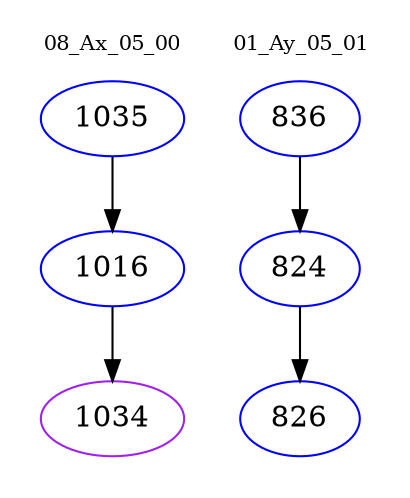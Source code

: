 digraph{
subgraph cluster_0 {
color = white
label = "08_Ax_05_00";
fontsize=10;
T0_1035 [label="1035", color="blue"]
T0_1035 -> T0_1016 [color="black"]
T0_1016 [label="1016", color="blue"]
T0_1016 -> T0_1034 [color="black"]
T0_1034 [label="1034", color="purple"]
}
subgraph cluster_1 {
color = white
label = "01_Ay_05_01";
fontsize=10;
T1_836 [label="836", color="blue"]
T1_836 -> T1_824 [color="black"]
T1_824 [label="824", color="blue"]
T1_824 -> T1_826 [color="black"]
T1_826 [label="826", color="blue"]
}
}
